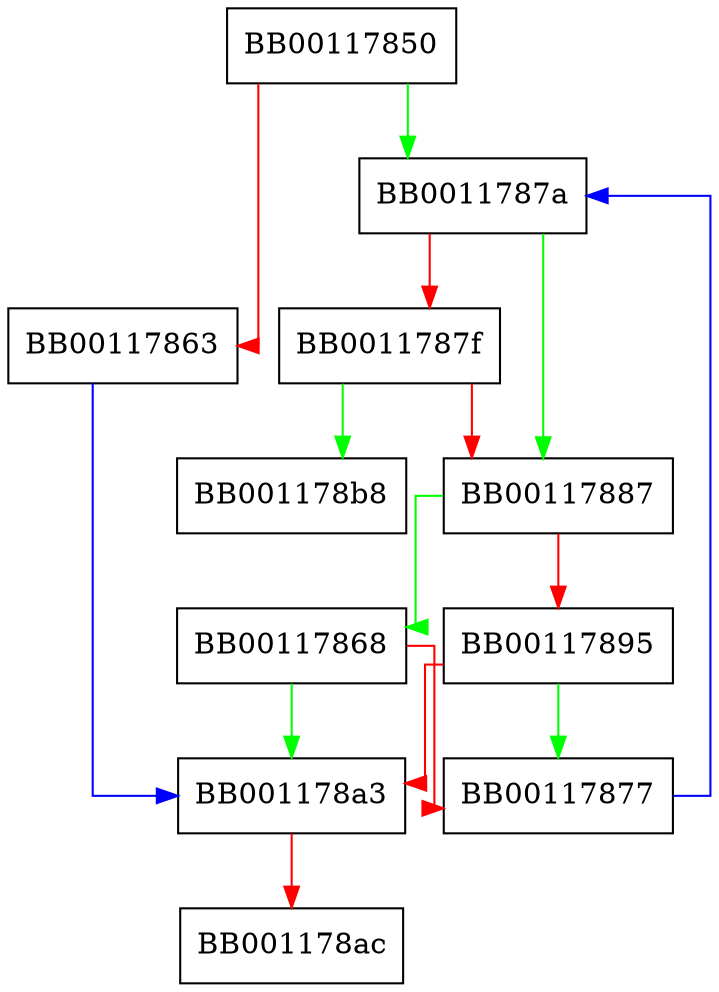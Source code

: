 digraph _obstack_free {
  node [shape="box"];
  graph [splines=ortho];
  BB00117850 -> BB0011787a [color="green"];
  BB00117850 -> BB00117863 [color="red"];
  BB00117863 -> BB001178a3 [color="blue"];
  BB00117868 -> BB001178a3 [color="green"];
  BB00117868 -> BB00117877 [color="red"];
  BB00117877 -> BB0011787a [color="blue"];
  BB0011787a -> BB00117887 [color="green"];
  BB0011787a -> BB0011787f [color="red"];
  BB0011787f -> BB001178b8 [color="green"];
  BB0011787f -> BB00117887 [color="red"];
  BB00117887 -> BB00117868 [color="green"];
  BB00117887 -> BB00117895 [color="red"];
  BB00117895 -> BB00117877 [color="green"];
  BB00117895 -> BB001178a3 [color="red"];
  BB001178a3 -> BB001178ac [color="red"];
}